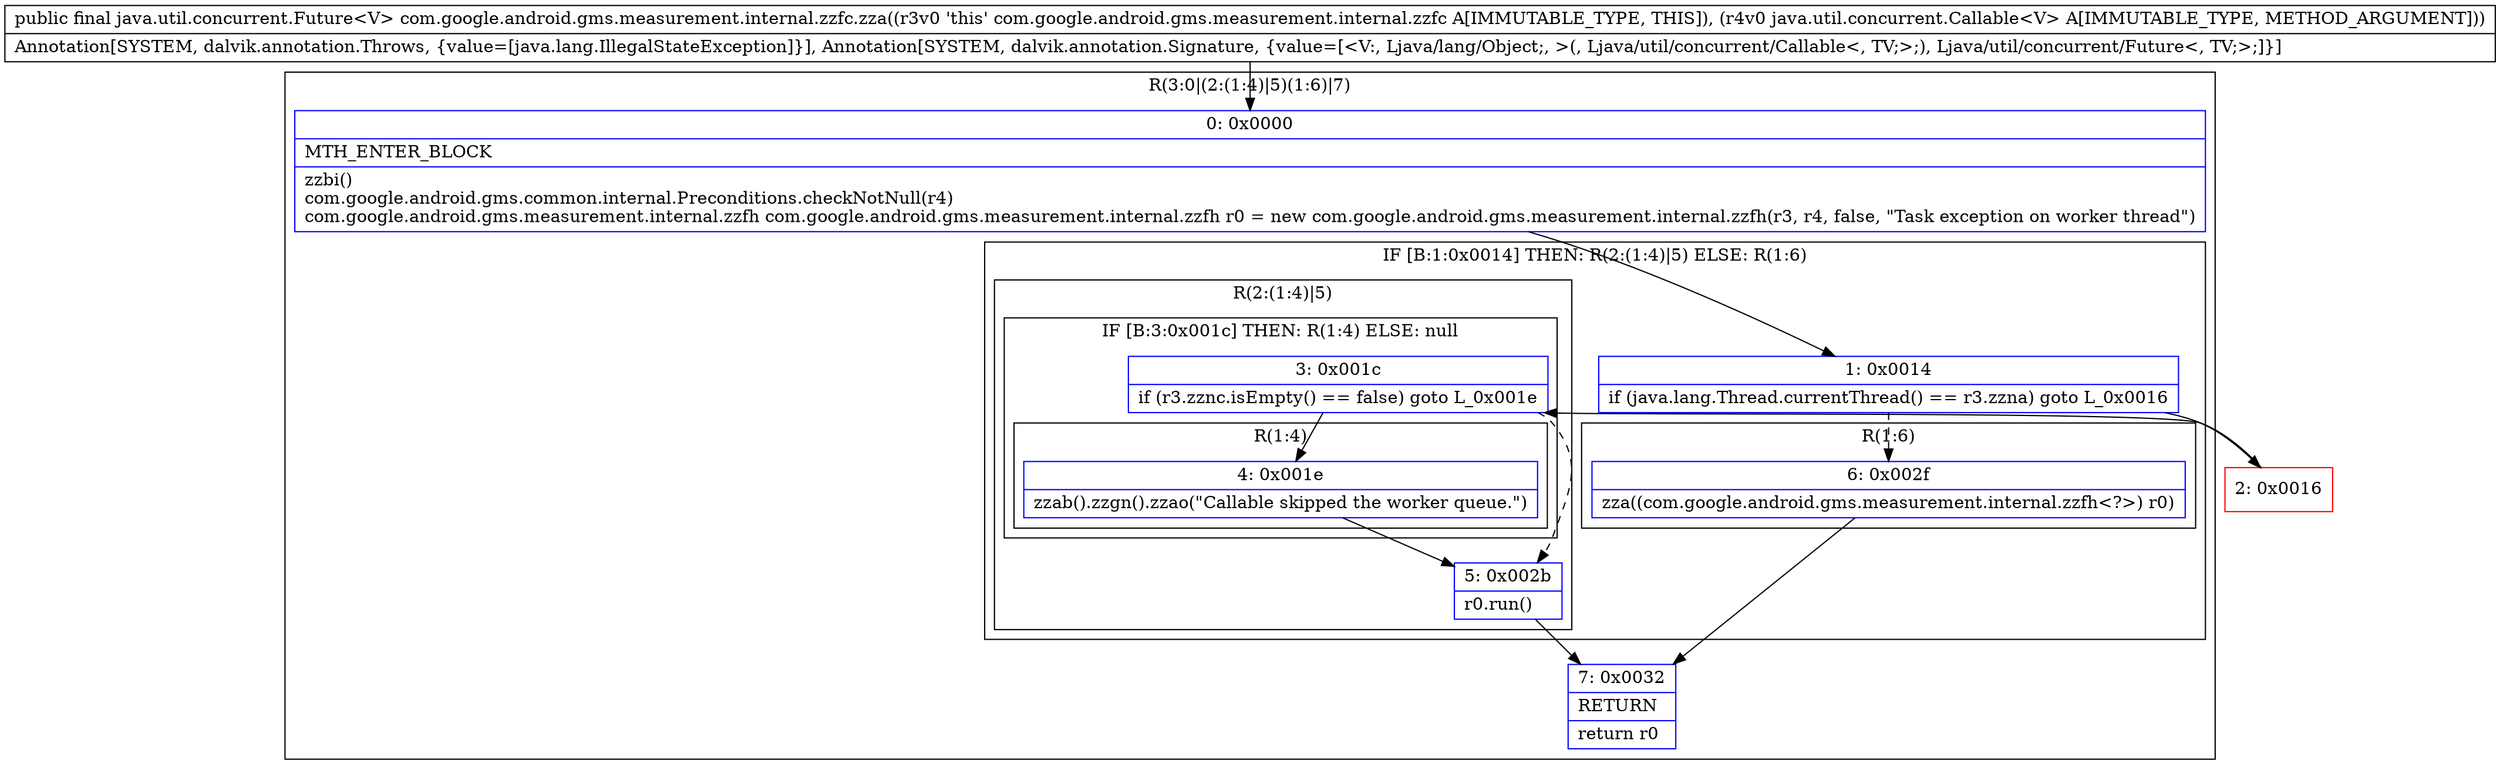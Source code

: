 digraph "CFG forcom.google.android.gms.measurement.internal.zzfc.zza(Ljava\/util\/concurrent\/Callable;)Ljava\/util\/concurrent\/Future;" {
subgraph cluster_Region_1242138612 {
label = "R(3:0|(2:(1:4)|5)(1:6)|7)";
node [shape=record,color=blue];
Node_0 [shape=record,label="{0\:\ 0x0000|MTH_ENTER_BLOCK\l|zzbi()\lcom.google.android.gms.common.internal.Preconditions.checkNotNull(r4)\lcom.google.android.gms.measurement.internal.zzfh com.google.android.gms.measurement.internal.zzfh r0 = new com.google.android.gms.measurement.internal.zzfh(r3, r4, false, \"Task exception on worker thread\")\l}"];
subgraph cluster_IfRegion_97895637 {
label = "IF [B:1:0x0014] THEN: R(2:(1:4)|5) ELSE: R(1:6)";
node [shape=record,color=blue];
Node_1 [shape=record,label="{1\:\ 0x0014|if (java.lang.Thread.currentThread() == r3.zzna) goto L_0x0016\l}"];
subgraph cluster_Region_527064995 {
label = "R(2:(1:4)|5)";
node [shape=record,color=blue];
subgraph cluster_IfRegion_899518646 {
label = "IF [B:3:0x001c] THEN: R(1:4) ELSE: null";
node [shape=record,color=blue];
Node_3 [shape=record,label="{3\:\ 0x001c|if (r3.zznc.isEmpty() == false) goto L_0x001e\l}"];
subgraph cluster_Region_1124510260 {
label = "R(1:4)";
node [shape=record,color=blue];
Node_4 [shape=record,label="{4\:\ 0x001e|zzab().zzgn().zzao(\"Callable skipped the worker queue.\")\l}"];
}
}
Node_5 [shape=record,label="{5\:\ 0x002b|r0.run()\l}"];
}
subgraph cluster_Region_1222462858 {
label = "R(1:6)";
node [shape=record,color=blue];
Node_6 [shape=record,label="{6\:\ 0x002f|zza((com.google.android.gms.measurement.internal.zzfh\<?\>) r0)\l}"];
}
}
Node_7 [shape=record,label="{7\:\ 0x0032|RETURN\l|return r0\l}"];
}
Node_2 [shape=record,color=red,label="{2\:\ 0x0016}"];
MethodNode[shape=record,label="{public final java.util.concurrent.Future\<V\> com.google.android.gms.measurement.internal.zzfc.zza((r3v0 'this' com.google.android.gms.measurement.internal.zzfc A[IMMUTABLE_TYPE, THIS]), (r4v0 java.util.concurrent.Callable\<V\> A[IMMUTABLE_TYPE, METHOD_ARGUMENT]))  | Annotation[SYSTEM, dalvik.annotation.Throws, \{value=[java.lang.IllegalStateException]\}], Annotation[SYSTEM, dalvik.annotation.Signature, \{value=[\<V:, Ljava\/lang\/Object;, \>(, Ljava\/util\/concurrent\/Callable\<, TV;\>;), Ljava\/util\/concurrent\/Future\<, TV;\>;]\}]\l}"];
MethodNode -> Node_0;
Node_0 -> Node_1;
Node_1 -> Node_2;
Node_1 -> Node_6[style=dashed];
Node_3 -> Node_4;
Node_3 -> Node_5[style=dashed];
Node_4 -> Node_5;
Node_5 -> Node_7;
Node_6 -> Node_7;
Node_2 -> Node_3;
}

